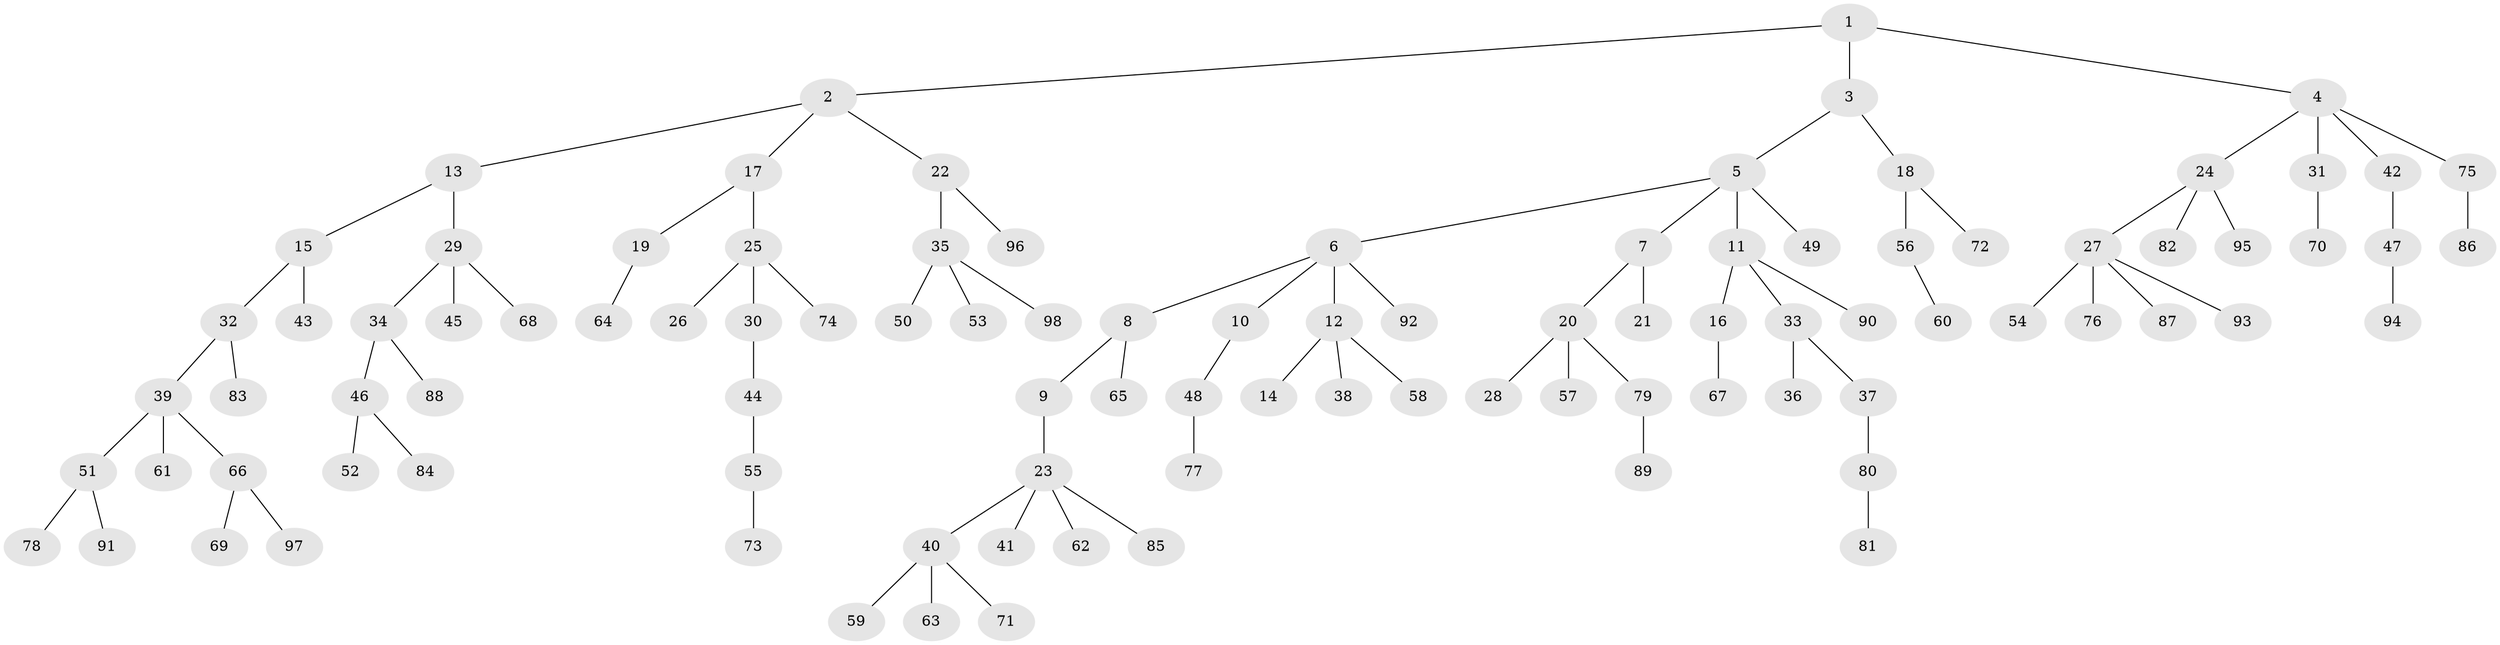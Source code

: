 // coarse degree distribution, {4: 0.08823529411764706, 1: 0.6323529411764706, 2: 0.14705882352941177, 5: 0.058823529411764705, 3: 0.029411764705882353, 9: 0.014705882352941176, 6: 0.029411764705882353}
// Generated by graph-tools (version 1.1) at 2025/55/03/04/25 21:55:44]
// undirected, 98 vertices, 97 edges
graph export_dot {
graph [start="1"]
  node [color=gray90,style=filled];
  1;
  2;
  3;
  4;
  5;
  6;
  7;
  8;
  9;
  10;
  11;
  12;
  13;
  14;
  15;
  16;
  17;
  18;
  19;
  20;
  21;
  22;
  23;
  24;
  25;
  26;
  27;
  28;
  29;
  30;
  31;
  32;
  33;
  34;
  35;
  36;
  37;
  38;
  39;
  40;
  41;
  42;
  43;
  44;
  45;
  46;
  47;
  48;
  49;
  50;
  51;
  52;
  53;
  54;
  55;
  56;
  57;
  58;
  59;
  60;
  61;
  62;
  63;
  64;
  65;
  66;
  67;
  68;
  69;
  70;
  71;
  72;
  73;
  74;
  75;
  76;
  77;
  78;
  79;
  80;
  81;
  82;
  83;
  84;
  85;
  86;
  87;
  88;
  89;
  90;
  91;
  92;
  93;
  94;
  95;
  96;
  97;
  98;
  1 -- 2;
  1 -- 3;
  1 -- 4;
  2 -- 13;
  2 -- 17;
  2 -- 22;
  3 -- 5;
  3 -- 18;
  4 -- 24;
  4 -- 31;
  4 -- 42;
  4 -- 75;
  5 -- 6;
  5 -- 7;
  5 -- 11;
  5 -- 49;
  6 -- 8;
  6 -- 10;
  6 -- 12;
  6 -- 92;
  7 -- 20;
  7 -- 21;
  8 -- 9;
  8 -- 65;
  9 -- 23;
  10 -- 48;
  11 -- 16;
  11 -- 33;
  11 -- 90;
  12 -- 14;
  12 -- 38;
  12 -- 58;
  13 -- 15;
  13 -- 29;
  15 -- 32;
  15 -- 43;
  16 -- 67;
  17 -- 19;
  17 -- 25;
  18 -- 56;
  18 -- 72;
  19 -- 64;
  20 -- 28;
  20 -- 57;
  20 -- 79;
  22 -- 35;
  22 -- 96;
  23 -- 40;
  23 -- 41;
  23 -- 62;
  23 -- 85;
  24 -- 27;
  24 -- 82;
  24 -- 95;
  25 -- 26;
  25 -- 30;
  25 -- 74;
  27 -- 54;
  27 -- 76;
  27 -- 87;
  27 -- 93;
  29 -- 34;
  29 -- 45;
  29 -- 68;
  30 -- 44;
  31 -- 70;
  32 -- 39;
  32 -- 83;
  33 -- 36;
  33 -- 37;
  34 -- 46;
  34 -- 88;
  35 -- 50;
  35 -- 53;
  35 -- 98;
  37 -- 80;
  39 -- 51;
  39 -- 61;
  39 -- 66;
  40 -- 59;
  40 -- 63;
  40 -- 71;
  42 -- 47;
  44 -- 55;
  46 -- 52;
  46 -- 84;
  47 -- 94;
  48 -- 77;
  51 -- 78;
  51 -- 91;
  55 -- 73;
  56 -- 60;
  66 -- 69;
  66 -- 97;
  75 -- 86;
  79 -- 89;
  80 -- 81;
}
